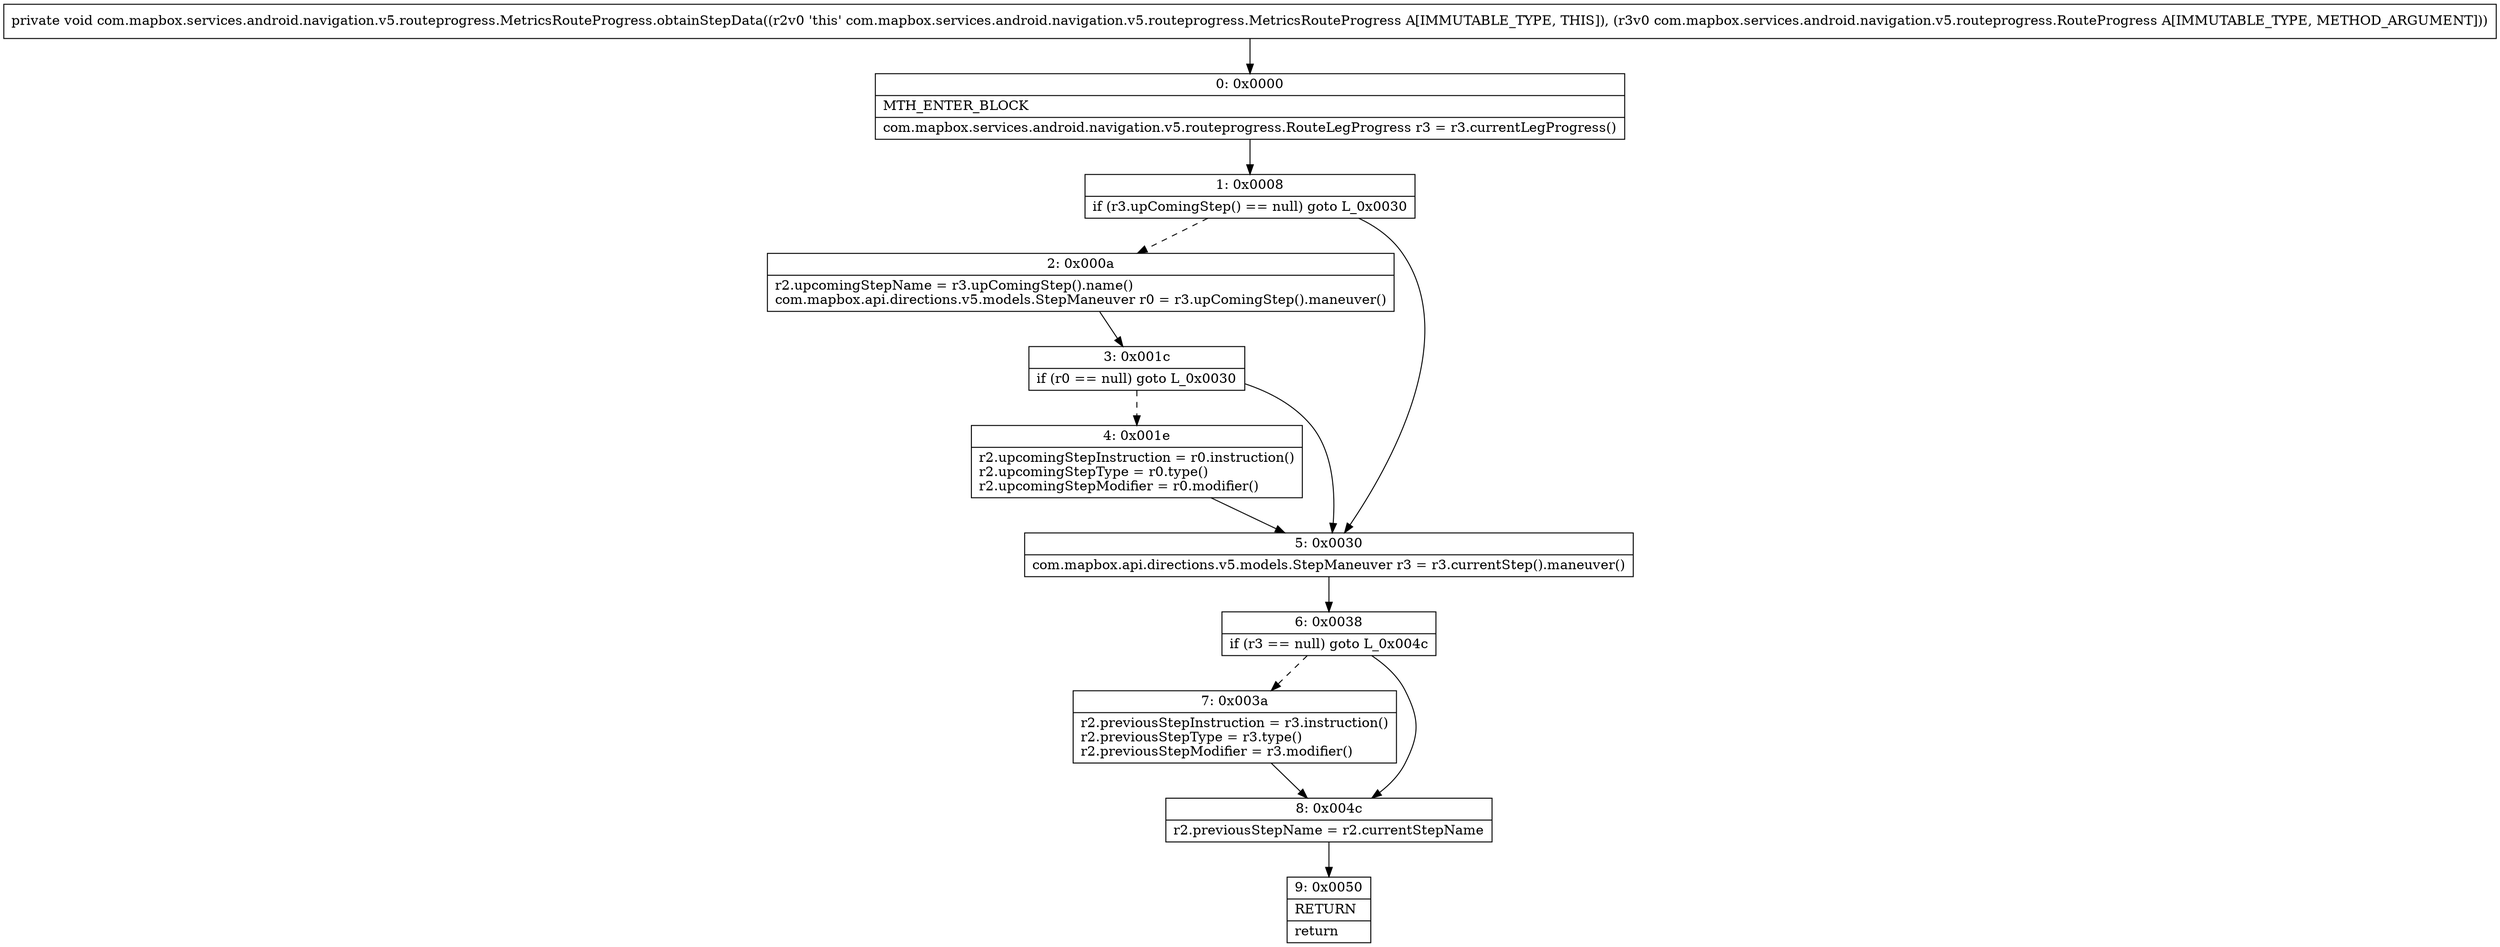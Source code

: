 digraph "CFG forcom.mapbox.services.android.navigation.v5.routeprogress.MetricsRouteProgress.obtainStepData(Lcom\/mapbox\/services\/android\/navigation\/v5\/routeprogress\/RouteProgress;)V" {
Node_0 [shape=record,label="{0\:\ 0x0000|MTH_ENTER_BLOCK\l|com.mapbox.services.android.navigation.v5.routeprogress.RouteLegProgress r3 = r3.currentLegProgress()\l}"];
Node_1 [shape=record,label="{1\:\ 0x0008|if (r3.upComingStep() == null) goto L_0x0030\l}"];
Node_2 [shape=record,label="{2\:\ 0x000a|r2.upcomingStepName = r3.upComingStep().name()\lcom.mapbox.api.directions.v5.models.StepManeuver r0 = r3.upComingStep().maneuver()\l}"];
Node_3 [shape=record,label="{3\:\ 0x001c|if (r0 == null) goto L_0x0030\l}"];
Node_4 [shape=record,label="{4\:\ 0x001e|r2.upcomingStepInstruction = r0.instruction()\lr2.upcomingStepType = r0.type()\lr2.upcomingStepModifier = r0.modifier()\l}"];
Node_5 [shape=record,label="{5\:\ 0x0030|com.mapbox.api.directions.v5.models.StepManeuver r3 = r3.currentStep().maneuver()\l}"];
Node_6 [shape=record,label="{6\:\ 0x0038|if (r3 == null) goto L_0x004c\l}"];
Node_7 [shape=record,label="{7\:\ 0x003a|r2.previousStepInstruction = r3.instruction()\lr2.previousStepType = r3.type()\lr2.previousStepModifier = r3.modifier()\l}"];
Node_8 [shape=record,label="{8\:\ 0x004c|r2.previousStepName = r2.currentStepName\l}"];
Node_9 [shape=record,label="{9\:\ 0x0050|RETURN\l|return\l}"];
MethodNode[shape=record,label="{private void com.mapbox.services.android.navigation.v5.routeprogress.MetricsRouteProgress.obtainStepData((r2v0 'this' com.mapbox.services.android.navigation.v5.routeprogress.MetricsRouteProgress A[IMMUTABLE_TYPE, THIS]), (r3v0 com.mapbox.services.android.navigation.v5.routeprogress.RouteProgress A[IMMUTABLE_TYPE, METHOD_ARGUMENT])) }"];
MethodNode -> Node_0;
Node_0 -> Node_1;
Node_1 -> Node_2[style=dashed];
Node_1 -> Node_5;
Node_2 -> Node_3;
Node_3 -> Node_4[style=dashed];
Node_3 -> Node_5;
Node_4 -> Node_5;
Node_5 -> Node_6;
Node_6 -> Node_7[style=dashed];
Node_6 -> Node_8;
Node_7 -> Node_8;
Node_8 -> Node_9;
}


